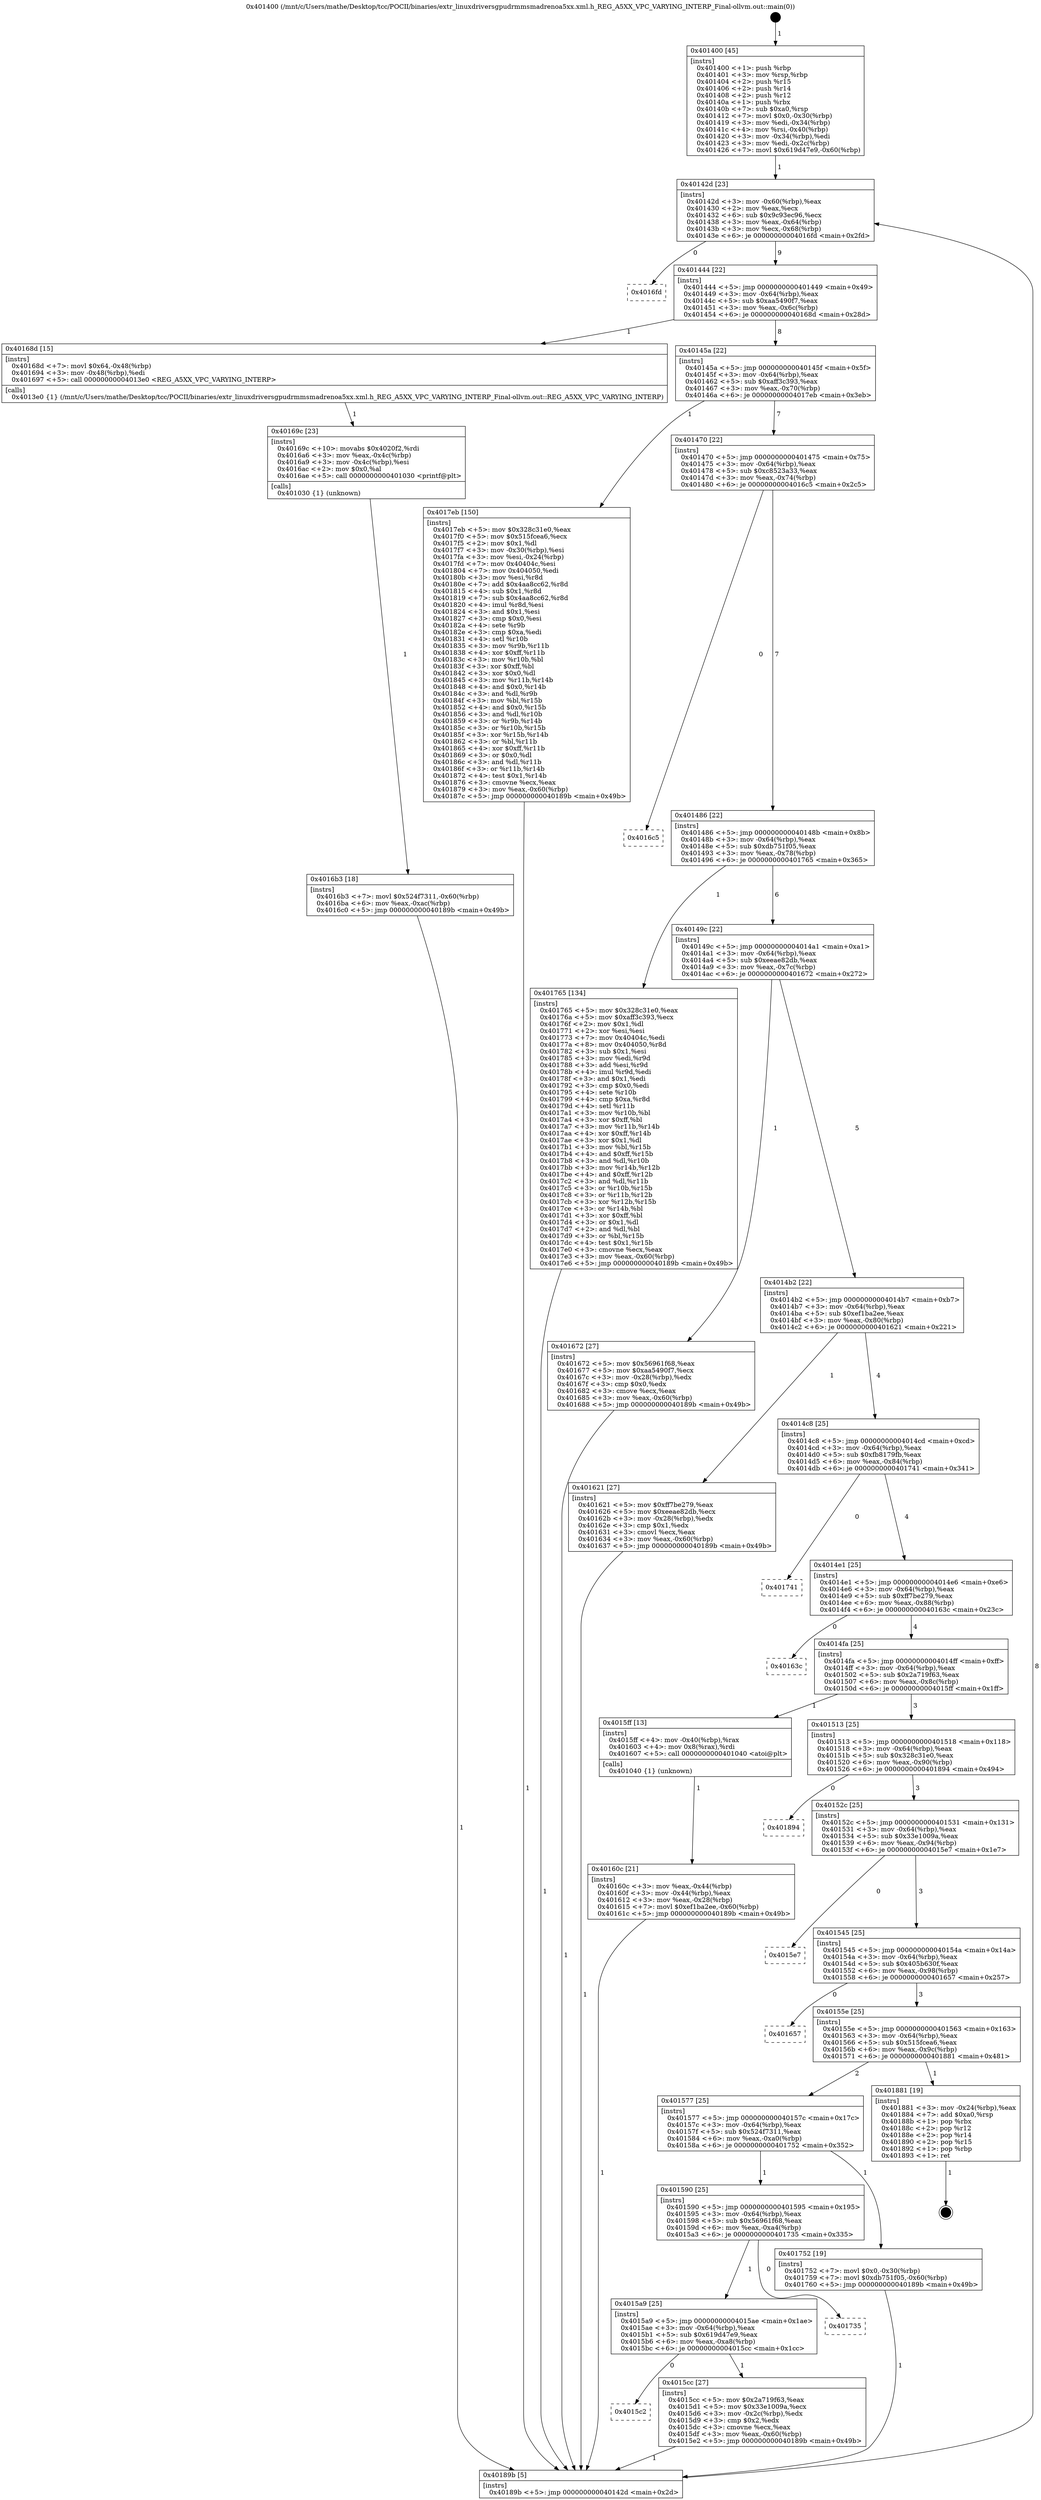 digraph "0x401400" {
  label = "0x401400 (/mnt/c/Users/mathe/Desktop/tcc/POCII/binaries/extr_linuxdriversgpudrmmsmadrenoa5xx.xml.h_REG_A5XX_VPC_VARYING_INTERP_Final-ollvm.out::main(0))"
  labelloc = "t"
  node[shape=record]

  Entry [label="",width=0.3,height=0.3,shape=circle,fillcolor=black,style=filled]
  "0x40142d" [label="{
     0x40142d [23]\l
     | [instrs]\l
     &nbsp;&nbsp;0x40142d \<+3\>: mov -0x60(%rbp),%eax\l
     &nbsp;&nbsp;0x401430 \<+2\>: mov %eax,%ecx\l
     &nbsp;&nbsp;0x401432 \<+6\>: sub $0x9c93ec96,%ecx\l
     &nbsp;&nbsp;0x401438 \<+3\>: mov %eax,-0x64(%rbp)\l
     &nbsp;&nbsp;0x40143b \<+3\>: mov %ecx,-0x68(%rbp)\l
     &nbsp;&nbsp;0x40143e \<+6\>: je 00000000004016fd \<main+0x2fd\>\l
  }"]
  "0x4016fd" [label="{
     0x4016fd\l
  }", style=dashed]
  "0x401444" [label="{
     0x401444 [22]\l
     | [instrs]\l
     &nbsp;&nbsp;0x401444 \<+5\>: jmp 0000000000401449 \<main+0x49\>\l
     &nbsp;&nbsp;0x401449 \<+3\>: mov -0x64(%rbp),%eax\l
     &nbsp;&nbsp;0x40144c \<+5\>: sub $0xaa5490f7,%eax\l
     &nbsp;&nbsp;0x401451 \<+3\>: mov %eax,-0x6c(%rbp)\l
     &nbsp;&nbsp;0x401454 \<+6\>: je 000000000040168d \<main+0x28d\>\l
  }"]
  Exit [label="",width=0.3,height=0.3,shape=circle,fillcolor=black,style=filled,peripheries=2]
  "0x40168d" [label="{
     0x40168d [15]\l
     | [instrs]\l
     &nbsp;&nbsp;0x40168d \<+7\>: movl $0x64,-0x48(%rbp)\l
     &nbsp;&nbsp;0x401694 \<+3\>: mov -0x48(%rbp),%edi\l
     &nbsp;&nbsp;0x401697 \<+5\>: call 00000000004013e0 \<REG_A5XX_VPC_VARYING_INTERP\>\l
     | [calls]\l
     &nbsp;&nbsp;0x4013e0 \{1\} (/mnt/c/Users/mathe/Desktop/tcc/POCII/binaries/extr_linuxdriversgpudrmmsmadrenoa5xx.xml.h_REG_A5XX_VPC_VARYING_INTERP_Final-ollvm.out::REG_A5XX_VPC_VARYING_INTERP)\l
  }"]
  "0x40145a" [label="{
     0x40145a [22]\l
     | [instrs]\l
     &nbsp;&nbsp;0x40145a \<+5\>: jmp 000000000040145f \<main+0x5f\>\l
     &nbsp;&nbsp;0x40145f \<+3\>: mov -0x64(%rbp),%eax\l
     &nbsp;&nbsp;0x401462 \<+5\>: sub $0xaff3c393,%eax\l
     &nbsp;&nbsp;0x401467 \<+3\>: mov %eax,-0x70(%rbp)\l
     &nbsp;&nbsp;0x40146a \<+6\>: je 00000000004017eb \<main+0x3eb\>\l
  }"]
  "0x4016b3" [label="{
     0x4016b3 [18]\l
     | [instrs]\l
     &nbsp;&nbsp;0x4016b3 \<+7\>: movl $0x524f7311,-0x60(%rbp)\l
     &nbsp;&nbsp;0x4016ba \<+6\>: mov %eax,-0xac(%rbp)\l
     &nbsp;&nbsp;0x4016c0 \<+5\>: jmp 000000000040189b \<main+0x49b\>\l
  }"]
  "0x4017eb" [label="{
     0x4017eb [150]\l
     | [instrs]\l
     &nbsp;&nbsp;0x4017eb \<+5\>: mov $0x328c31e0,%eax\l
     &nbsp;&nbsp;0x4017f0 \<+5\>: mov $0x515fcea6,%ecx\l
     &nbsp;&nbsp;0x4017f5 \<+2\>: mov $0x1,%dl\l
     &nbsp;&nbsp;0x4017f7 \<+3\>: mov -0x30(%rbp),%esi\l
     &nbsp;&nbsp;0x4017fa \<+3\>: mov %esi,-0x24(%rbp)\l
     &nbsp;&nbsp;0x4017fd \<+7\>: mov 0x40404c,%esi\l
     &nbsp;&nbsp;0x401804 \<+7\>: mov 0x404050,%edi\l
     &nbsp;&nbsp;0x40180b \<+3\>: mov %esi,%r8d\l
     &nbsp;&nbsp;0x40180e \<+7\>: add $0x4aa8cc62,%r8d\l
     &nbsp;&nbsp;0x401815 \<+4\>: sub $0x1,%r8d\l
     &nbsp;&nbsp;0x401819 \<+7\>: sub $0x4aa8cc62,%r8d\l
     &nbsp;&nbsp;0x401820 \<+4\>: imul %r8d,%esi\l
     &nbsp;&nbsp;0x401824 \<+3\>: and $0x1,%esi\l
     &nbsp;&nbsp;0x401827 \<+3\>: cmp $0x0,%esi\l
     &nbsp;&nbsp;0x40182a \<+4\>: sete %r9b\l
     &nbsp;&nbsp;0x40182e \<+3\>: cmp $0xa,%edi\l
     &nbsp;&nbsp;0x401831 \<+4\>: setl %r10b\l
     &nbsp;&nbsp;0x401835 \<+3\>: mov %r9b,%r11b\l
     &nbsp;&nbsp;0x401838 \<+4\>: xor $0xff,%r11b\l
     &nbsp;&nbsp;0x40183c \<+3\>: mov %r10b,%bl\l
     &nbsp;&nbsp;0x40183f \<+3\>: xor $0xff,%bl\l
     &nbsp;&nbsp;0x401842 \<+3\>: xor $0x0,%dl\l
     &nbsp;&nbsp;0x401845 \<+3\>: mov %r11b,%r14b\l
     &nbsp;&nbsp;0x401848 \<+4\>: and $0x0,%r14b\l
     &nbsp;&nbsp;0x40184c \<+3\>: and %dl,%r9b\l
     &nbsp;&nbsp;0x40184f \<+3\>: mov %bl,%r15b\l
     &nbsp;&nbsp;0x401852 \<+4\>: and $0x0,%r15b\l
     &nbsp;&nbsp;0x401856 \<+3\>: and %dl,%r10b\l
     &nbsp;&nbsp;0x401859 \<+3\>: or %r9b,%r14b\l
     &nbsp;&nbsp;0x40185c \<+3\>: or %r10b,%r15b\l
     &nbsp;&nbsp;0x40185f \<+3\>: xor %r15b,%r14b\l
     &nbsp;&nbsp;0x401862 \<+3\>: or %bl,%r11b\l
     &nbsp;&nbsp;0x401865 \<+4\>: xor $0xff,%r11b\l
     &nbsp;&nbsp;0x401869 \<+3\>: or $0x0,%dl\l
     &nbsp;&nbsp;0x40186c \<+3\>: and %dl,%r11b\l
     &nbsp;&nbsp;0x40186f \<+3\>: or %r11b,%r14b\l
     &nbsp;&nbsp;0x401872 \<+4\>: test $0x1,%r14b\l
     &nbsp;&nbsp;0x401876 \<+3\>: cmovne %ecx,%eax\l
     &nbsp;&nbsp;0x401879 \<+3\>: mov %eax,-0x60(%rbp)\l
     &nbsp;&nbsp;0x40187c \<+5\>: jmp 000000000040189b \<main+0x49b\>\l
  }"]
  "0x401470" [label="{
     0x401470 [22]\l
     | [instrs]\l
     &nbsp;&nbsp;0x401470 \<+5\>: jmp 0000000000401475 \<main+0x75\>\l
     &nbsp;&nbsp;0x401475 \<+3\>: mov -0x64(%rbp),%eax\l
     &nbsp;&nbsp;0x401478 \<+5\>: sub $0xc8523a33,%eax\l
     &nbsp;&nbsp;0x40147d \<+3\>: mov %eax,-0x74(%rbp)\l
     &nbsp;&nbsp;0x401480 \<+6\>: je 00000000004016c5 \<main+0x2c5\>\l
  }"]
  "0x40169c" [label="{
     0x40169c [23]\l
     | [instrs]\l
     &nbsp;&nbsp;0x40169c \<+10\>: movabs $0x4020f2,%rdi\l
     &nbsp;&nbsp;0x4016a6 \<+3\>: mov %eax,-0x4c(%rbp)\l
     &nbsp;&nbsp;0x4016a9 \<+3\>: mov -0x4c(%rbp),%esi\l
     &nbsp;&nbsp;0x4016ac \<+2\>: mov $0x0,%al\l
     &nbsp;&nbsp;0x4016ae \<+5\>: call 0000000000401030 \<printf@plt\>\l
     | [calls]\l
     &nbsp;&nbsp;0x401030 \{1\} (unknown)\l
  }"]
  "0x4016c5" [label="{
     0x4016c5\l
  }", style=dashed]
  "0x401486" [label="{
     0x401486 [22]\l
     | [instrs]\l
     &nbsp;&nbsp;0x401486 \<+5\>: jmp 000000000040148b \<main+0x8b\>\l
     &nbsp;&nbsp;0x40148b \<+3\>: mov -0x64(%rbp),%eax\l
     &nbsp;&nbsp;0x40148e \<+5\>: sub $0xdb751f05,%eax\l
     &nbsp;&nbsp;0x401493 \<+3\>: mov %eax,-0x78(%rbp)\l
     &nbsp;&nbsp;0x401496 \<+6\>: je 0000000000401765 \<main+0x365\>\l
  }"]
  "0x40160c" [label="{
     0x40160c [21]\l
     | [instrs]\l
     &nbsp;&nbsp;0x40160c \<+3\>: mov %eax,-0x44(%rbp)\l
     &nbsp;&nbsp;0x40160f \<+3\>: mov -0x44(%rbp),%eax\l
     &nbsp;&nbsp;0x401612 \<+3\>: mov %eax,-0x28(%rbp)\l
     &nbsp;&nbsp;0x401615 \<+7\>: movl $0xef1ba2ee,-0x60(%rbp)\l
     &nbsp;&nbsp;0x40161c \<+5\>: jmp 000000000040189b \<main+0x49b\>\l
  }"]
  "0x401765" [label="{
     0x401765 [134]\l
     | [instrs]\l
     &nbsp;&nbsp;0x401765 \<+5\>: mov $0x328c31e0,%eax\l
     &nbsp;&nbsp;0x40176a \<+5\>: mov $0xaff3c393,%ecx\l
     &nbsp;&nbsp;0x40176f \<+2\>: mov $0x1,%dl\l
     &nbsp;&nbsp;0x401771 \<+2\>: xor %esi,%esi\l
     &nbsp;&nbsp;0x401773 \<+7\>: mov 0x40404c,%edi\l
     &nbsp;&nbsp;0x40177a \<+8\>: mov 0x404050,%r8d\l
     &nbsp;&nbsp;0x401782 \<+3\>: sub $0x1,%esi\l
     &nbsp;&nbsp;0x401785 \<+3\>: mov %edi,%r9d\l
     &nbsp;&nbsp;0x401788 \<+3\>: add %esi,%r9d\l
     &nbsp;&nbsp;0x40178b \<+4\>: imul %r9d,%edi\l
     &nbsp;&nbsp;0x40178f \<+3\>: and $0x1,%edi\l
     &nbsp;&nbsp;0x401792 \<+3\>: cmp $0x0,%edi\l
     &nbsp;&nbsp;0x401795 \<+4\>: sete %r10b\l
     &nbsp;&nbsp;0x401799 \<+4\>: cmp $0xa,%r8d\l
     &nbsp;&nbsp;0x40179d \<+4\>: setl %r11b\l
     &nbsp;&nbsp;0x4017a1 \<+3\>: mov %r10b,%bl\l
     &nbsp;&nbsp;0x4017a4 \<+3\>: xor $0xff,%bl\l
     &nbsp;&nbsp;0x4017a7 \<+3\>: mov %r11b,%r14b\l
     &nbsp;&nbsp;0x4017aa \<+4\>: xor $0xff,%r14b\l
     &nbsp;&nbsp;0x4017ae \<+3\>: xor $0x1,%dl\l
     &nbsp;&nbsp;0x4017b1 \<+3\>: mov %bl,%r15b\l
     &nbsp;&nbsp;0x4017b4 \<+4\>: and $0xff,%r15b\l
     &nbsp;&nbsp;0x4017b8 \<+3\>: and %dl,%r10b\l
     &nbsp;&nbsp;0x4017bb \<+3\>: mov %r14b,%r12b\l
     &nbsp;&nbsp;0x4017be \<+4\>: and $0xff,%r12b\l
     &nbsp;&nbsp;0x4017c2 \<+3\>: and %dl,%r11b\l
     &nbsp;&nbsp;0x4017c5 \<+3\>: or %r10b,%r15b\l
     &nbsp;&nbsp;0x4017c8 \<+3\>: or %r11b,%r12b\l
     &nbsp;&nbsp;0x4017cb \<+3\>: xor %r12b,%r15b\l
     &nbsp;&nbsp;0x4017ce \<+3\>: or %r14b,%bl\l
     &nbsp;&nbsp;0x4017d1 \<+3\>: xor $0xff,%bl\l
     &nbsp;&nbsp;0x4017d4 \<+3\>: or $0x1,%dl\l
     &nbsp;&nbsp;0x4017d7 \<+2\>: and %dl,%bl\l
     &nbsp;&nbsp;0x4017d9 \<+3\>: or %bl,%r15b\l
     &nbsp;&nbsp;0x4017dc \<+4\>: test $0x1,%r15b\l
     &nbsp;&nbsp;0x4017e0 \<+3\>: cmovne %ecx,%eax\l
     &nbsp;&nbsp;0x4017e3 \<+3\>: mov %eax,-0x60(%rbp)\l
     &nbsp;&nbsp;0x4017e6 \<+5\>: jmp 000000000040189b \<main+0x49b\>\l
  }"]
  "0x40149c" [label="{
     0x40149c [22]\l
     | [instrs]\l
     &nbsp;&nbsp;0x40149c \<+5\>: jmp 00000000004014a1 \<main+0xa1\>\l
     &nbsp;&nbsp;0x4014a1 \<+3\>: mov -0x64(%rbp),%eax\l
     &nbsp;&nbsp;0x4014a4 \<+5\>: sub $0xeeae82db,%eax\l
     &nbsp;&nbsp;0x4014a9 \<+3\>: mov %eax,-0x7c(%rbp)\l
     &nbsp;&nbsp;0x4014ac \<+6\>: je 0000000000401672 \<main+0x272\>\l
  }"]
  "0x401400" [label="{
     0x401400 [45]\l
     | [instrs]\l
     &nbsp;&nbsp;0x401400 \<+1\>: push %rbp\l
     &nbsp;&nbsp;0x401401 \<+3\>: mov %rsp,%rbp\l
     &nbsp;&nbsp;0x401404 \<+2\>: push %r15\l
     &nbsp;&nbsp;0x401406 \<+2\>: push %r14\l
     &nbsp;&nbsp;0x401408 \<+2\>: push %r12\l
     &nbsp;&nbsp;0x40140a \<+1\>: push %rbx\l
     &nbsp;&nbsp;0x40140b \<+7\>: sub $0xa0,%rsp\l
     &nbsp;&nbsp;0x401412 \<+7\>: movl $0x0,-0x30(%rbp)\l
     &nbsp;&nbsp;0x401419 \<+3\>: mov %edi,-0x34(%rbp)\l
     &nbsp;&nbsp;0x40141c \<+4\>: mov %rsi,-0x40(%rbp)\l
     &nbsp;&nbsp;0x401420 \<+3\>: mov -0x34(%rbp),%edi\l
     &nbsp;&nbsp;0x401423 \<+3\>: mov %edi,-0x2c(%rbp)\l
     &nbsp;&nbsp;0x401426 \<+7\>: movl $0x619d47e9,-0x60(%rbp)\l
  }"]
  "0x401672" [label="{
     0x401672 [27]\l
     | [instrs]\l
     &nbsp;&nbsp;0x401672 \<+5\>: mov $0x56961f68,%eax\l
     &nbsp;&nbsp;0x401677 \<+5\>: mov $0xaa5490f7,%ecx\l
     &nbsp;&nbsp;0x40167c \<+3\>: mov -0x28(%rbp),%edx\l
     &nbsp;&nbsp;0x40167f \<+3\>: cmp $0x0,%edx\l
     &nbsp;&nbsp;0x401682 \<+3\>: cmove %ecx,%eax\l
     &nbsp;&nbsp;0x401685 \<+3\>: mov %eax,-0x60(%rbp)\l
     &nbsp;&nbsp;0x401688 \<+5\>: jmp 000000000040189b \<main+0x49b\>\l
  }"]
  "0x4014b2" [label="{
     0x4014b2 [22]\l
     | [instrs]\l
     &nbsp;&nbsp;0x4014b2 \<+5\>: jmp 00000000004014b7 \<main+0xb7\>\l
     &nbsp;&nbsp;0x4014b7 \<+3\>: mov -0x64(%rbp),%eax\l
     &nbsp;&nbsp;0x4014ba \<+5\>: sub $0xef1ba2ee,%eax\l
     &nbsp;&nbsp;0x4014bf \<+3\>: mov %eax,-0x80(%rbp)\l
     &nbsp;&nbsp;0x4014c2 \<+6\>: je 0000000000401621 \<main+0x221\>\l
  }"]
  "0x40189b" [label="{
     0x40189b [5]\l
     | [instrs]\l
     &nbsp;&nbsp;0x40189b \<+5\>: jmp 000000000040142d \<main+0x2d\>\l
  }"]
  "0x401621" [label="{
     0x401621 [27]\l
     | [instrs]\l
     &nbsp;&nbsp;0x401621 \<+5\>: mov $0xff7be279,%eax\l
     &nbsp;&nbsp;0x401626 \<+5\>: mov $0xeeae82db,%ecx\l
     &nbsp;&nbsp;0x40162b \<+3\>: mov -0x28(%rbp),%edx\l
     &nbsp;&nbsp;0x40162e \<+3\>: cmp $0x1,%edx\l
     &nbsp;&nbsp;0x401631 \<+3\>: cmovl %ecx,%eax\l
     &nbsp;&nbsp;0x401634 \<+3\>: mov %eax,-0x60(%rbp)\l
     &nbsp;&nbsp;0x401637 \<+5\>: jmp 000000000040189b \<main+0x49b\>\l
  }"]
  "0x4014c8" [label="{
     0x4014c8 [25]\l
     | [instrs]\l
     &nbsp;&nbsp;0x4014c8 \<+5\>: jmp 00000000004014cd \<main+0xcd\>\l
     &nbsp;&nbsp;0x4014cd \<+3\>: mov -0x64(%rbp),%eax\l
     &nbsp;&nbsp;0x4014d0 \<+5\>: sub $0xfb8179fb,%eax\l
     &nbsp;&nbsp;0x4014d5 \<+6\>: mov %eax,-0x84(%rbp)\l
     &nbsp;&nbsp;0x4014db \<+6\>: je 0000000000401741 \<main+0x341\>\l
  }"]
  "0x4015c2" [label="{
     0x4015c2\l
  }", style=dashed]
  "0x401741" [label="{
     0x401741\l
  }", style=dashed]
  "0x4014e1" [label="{
     0x4014e1 [25]\l
     | [instrs]\l
     &nbsp;&nbsp;0x4014e1 \<+5\>: jmp 00000000004014e6 \<main+0xe6\>\l
     &nbsp;&nbsp;0x4014e6 \<+3\>: mov -0x64(%rbp),%eax\l
     &nbsp;&nbsp;0x4014e9 \<+5\>: sub $0xff7be279,%eax\l
     &nbsp;&nbsp;0x4014ee \<+6\>: mov %eax,-0x88(%rbp)\l
     &nbsp;&nbsp;0x4014f4 \<+6\>: je 000000000040163c \<main+0x23c\>\l
  }"]
  "0x4015cc" [label="{
     0x4015cc [27]\l
     | [instrs]\l
     &nbsp;&nbsp;0x4015cc \<+5\>: mov $0x2a719f63,%eax\l
     &nbsp;&nbsp;0x4015d1 \<+5\>: mov $0x33e1009a,%ecx\l
     &nbsp;&nbsp;0x4015d6 \<+3\>: mov -0x2c(%rbp),%edx\l
     &nbsp;&nbsp;0x4015d9 \<+3\>: cmp $0x2,%edx\l
     &nbsp;&nbsp;0x4015dc \<+3\>: cmovne %ecx,%eax\l
     &nbsp;&nbsp;0x4015df \<+3\>: mov %eax,-0x60(%rbp)\l
     &nbsp;&nbsp;0x4015e2 \<+5\>: jmp 000000000040189b \<main+0x49b\>\l
  }"]
  "0x40163c" [label="{
     0x40163c\l
  }", style=dashed]
  "0x4014fa" [label="{
     0x4014fa [25]\l
     | [instrs]\l
     &nbsp;&nbsp;0x4014fa \<+5\>: jmp 00000000004014ff \<main+0xff\>\l
     &nbsp;&nbsp;0x4014ff \<+3\>: mov -0x64(%rbp),%eax\l
     &nbsp;&nbsp;0x401502 \<+5\>: sub $0x2a719f63,%eax\l
     &nbsp;&nbsp;0x401507 \<+6\>: mov %eax,-0x8c(%rbp)\l
     &nbsp;&nbsp;0x40150d \<+6\>: je 00000000004015ff \<main+0x1ff\>\l
  }"]
  "0x4015a9" [label="{
     0x4015a9 [25]\l
     | [instrs]\l
     &nbsp;&nbsp;0x4015a9 \<+5\>: jmp 00000000004015ae \<main+0x1ae\>\l
     &nbsp;&nbsp;0x4015ae \<+3\>: mov -0x64(%rbp),%eax\l
     &nbsp;&nbsp;0x4015b1 \<+5\>: sub $0x619d47e9,%eax\l
     &nbsp;&nbsp;0x4015b6 \<+6\>: mov %eax,-0xa8(%rbp)\l
     &nbsp;&nbsp;0x4015bc \<+6\>: je 00000000004015cc \<main+0x1cc\>\l
  }"]
  "0x4015ff" [label="{
     0x4015ff [13]\l
     | [instrs]\l
     &nbsp;&nbsp;0x4015ff \<+4\>: mov -0x40(%rbp),%rax\l
     &nbsp;&nbsp;0x401603 \<+4\>: mov 0x8(%rax),%rdi\l
     &nbsp;&nbsp;0x401607 \<+5\>: call 0000000000401040 \<atoi@plt\>\l
     | [calls]\l
     &nbsp;&nbsp;0x401040 \{1\} (unknown)\l
  }"]
  "0x401513" [label="{
     0x401513 [25]\l
     | [instrs]\l
     &nbsp;&nbsp;0x401513 \<+5\>: jmp 0000000000401518 \<main+0x118\>\l
     &nbsp;&nbsp;0x401518 \<+3\>: mov -0x64(%rbp),%eax\l
     &nbsp;&nbsp;0x40151b \<+5\>: sub $0x328c31e0,%eax\l
     &nbsp;&nbsp;0x401520 \<+6\>: mov %eax,-0x90(%rbp)\l
     &nbsp;&nbsp;0x401526 \<+6\>: je 0000000000401894 \<main+0x494\>\l
  }"]
  "0x401735" [label="{
     0x401735\l
  }", style=dashed]
  "0x401894" [label="{
     0x401894\l
  }", style=dashed]
  "0x40152c" [label="{
     0x40152c [25]\l
     | [instrs]\l
     &nbsp;&nbsp;0x40152c \<+5\>: jmp 0000000000401531 \<main+0x131\>\l
     &nbsp;&nbsp;0x401531 \<+3\>: mov -0x64(%rbp),%eax\l
     &nbsp;&nbsp;0x401534 \<+5\>: sub $0x33e1009a,%eax\l
     &nbsp;&nbsp;0x401539 \<+6\>: mov %eax,-0x94(%rbp)\l
     &nbsp;&nbsp;0x40153f \<+6\>: je 00000000004015e7 \<main+0x1e7\>\l
  }"]
  "0x401590" [label="{
     0x401590 [25]\l
     | [instrs]\l
     &nbsp;&nbsp;0x401590 \<+5\>: jmp 0000000000401595 \<main+0x195\>\l
     &nbsp;&nbsp;0x401595 \<+3\>: mov -0x64(%rbp),%eax\l
     &nbsp;&nbsp;0x401598 \<+5\>: sub $0x56961f68,%eax\l
     &nbsp;&nbsp;0x40159d \<+6\>: mov %eax,-0xa4(%rbp)\l
     &nbsp;&nbsp;0x4015a3 \<+6\>: je 0000000000401735 \<main+0x335\>\l
  }"]
  "0x4015e7" [label="{
     0x4015e7\l
  }", style=dashed]
  "0x401545" [label="{
     0x401545 [25]\l
     | [instrs]\l
     &nbsp;&nbsp;0x401545 \<+5\>: jmp 000000000040154a \<main+0x14a\>\l
     &nbsp;&nbsp;0x40154a \<+3\>: mov -0x64(%rbp),%eax\l
     &nbsp;&nbsp;0x40154d \<+5\>: sub $0x405b630f,%eax\l
     &nbsp;&nbsp;0x401552 \<+6\>: mov %eax,-0x98(%rbp)\l
     &nbsp;&nbsp;0x401558 \<+6\>: je 0000000000401657 \<main+0x257\>\l
  }"]
  "0x401752" [label="{
     0x401752 [19]\l
     | [instrs]\l
     &nbsp;&nbsp;0x401752 \<+7\>: movl $0x0,-0x30(%rbp)\l
     &nbsp;&nbsp;0x401759 \<+7\>: movl $0xdb751f05,-0x60(%rbp)\l
     &nbsp;&nbsp;0x401760 \<+5\>: jmp 000000000040189b \<main+0x49b\>\l
  }"]
  "0x401657" [label="{
     0x401657\l
  }", style=dashed]
  "0x40155e" [label="{
     0x40155e [25]\l
     | [instrs]\l
     &nbsp;&nbsp;0x40155e \<+5\>: jmp 0000000000401563 \<main+0x163\>\l
     &nbsp;&nbsp;0x401563 \<+3\>: mov -0x64(%rbp),%eax\l
     &nbsp;&nbsp;0x401566 \<+5\>: sub $0x515fcea6,%eax\l
     &nbsp;&nbsp;0x40156b \<+6\>: mov %eax,-0x9c(%rbp)\l
     &nbsp;&nbsp;0x401571 \<+6\>: je 0000000000401881 \<main+0x481\>\l
  }"]
  "0x401577" [label="{
     0x401577 [25]\l
     | [instrs]\l
     &nbsp;&nbsp;0x401577 \<+5\>: jmp 000000000040157c \<main+0x17c\>\l
     &nbsp;&nbsp;0x40157c \<+3\>: mov -0x64(%rbp),%eax\l
     &nbsp;&nbsp;0x40157f \<+5\>: sub $0x524f7311,%eax\l
     &nbsp;&nbsp;0x401584 \<+6\>: mov %eax,-0xa0(%rbp)\l
     &nbsp;&nbsp;0x40158a \<+6\>: je 0000000000401752 \<main+0x352\>\l
  }"]
  "0x401881" [label="{
     0x401881 [19]\l
     | [instrs]\l
     &nbsp;&nbsp;0x401881 \<+3\>: mov -0x24(%rbp),%eax\l
     &nbsp;&nbsp;0x401884 \<+7\>: add $0xa0,%rsp\l
     &nbsp;&nbsp;0x40188b \<+1\>: pop %rbx\l
     &nbsp;&nbsp;0x40188c \<+2\>: pop %r12\l
     &nbsp;&nbsp;0x40188e \<+2\>: pop %r14\l
     &nbsp;&nbsp;0x401890 \<+2\>: pop %r15\l
     &nbsp;&nbsp;0x401892 \<+1\>: pop %rbp\l
     &nbsp;&nbsp;0x401893 \<+1\>: ret\l
  }"]
  Entry -> "0x401400" [label=" 1"]
  "0x40142d" -> "0x4016fd" [label=" 0"]
  "0x40142d" -> "0x401444" [label=" 9"]
  "0x401881" -> Exit [label=" 1"]
  "0x401444" -> "0x40168d" [label=" 1"]
  "0x401444" -> "0x40145a" [label=" 8"]
  "0x4017eb" -> "0x40189b" [label=" 1"]
  "0x40145a" -> "0x4017eb" [label=" 1"]
  "0x40145a" -> "0x401470" [label=" 7"]
  "0x401765" -> "0x40189b" [label=" 1"]
  "0x401470" -> "0x4016c5" [label=" 0"]
  "0x401470" -> "0x401486" [label=" 7"]
  "0x401752" -> "0x40189b" [label=" 1"]
  "0x401486" -> "0x401765" [label=" 1"]
  "0x401486" -> "0x40149c" [label=" 6"]
  "0x4016b3" -> "0x40189b" [label=" 1"]
  "0x40149c" -> "0x401672" [label=" 1"]
  "0x40149c" -> "0x4014b2" [label=" 5"]
  "0x40169c" -> "0x4016b3" [label=" 1"]
  "0x4014b2" -> "0x401621" [label=" 1"]
  "0x4014b2" -> "0x4014c8" [label=" 4"]
  "0x40168d" -> "0x40169c" [label=" 1"]
  "0x4014c8" -> "0x401741" [label=" 0"]
  "0x4014c8" -> "0x4014e1" [label=" 4"]
  "0x401672" -> "0x40189b" [label=" 1"]
  "0x4014e1" -> "0x40163c" [label=" 0"]
  "0x4014e1" -> "0x4014fa" [label=" 4"]
  "0x401621" -> "0x40189b" [label=" 1"]
  "0x4014fa" -> "0x4015ff" [label=" 1"]
  "0x4014fa" -> "0x401513" [label=" 3"]
  "0x4015ff" -> "0x40160c" [label=" 1"]
  "0x401513" -> "0x401894" [label=" 0"]
  "0x401513" -> "0x40152c" [label=" 3"]
  "0x40189b" -> "0x40142d" [label=" 8"]
  "0x40152c" -> "0x4015e7" [label=" 0"]
  "0x40152c" -> "0x401545" [label=" 3"]
  "0x4015cc" -> "0x40189b" [label=" 1"]
  "0x401545" -> "0x401657" [label=" 0"]
  "0x401545" -> "0x40155e" [label=" 3"]
  "0x4015a9" -> "0x4015c2" [label=" 0"]
  "0x40155e" -> "0x401881" [label=" 1"]
  "0x40155e" -> "0x401577" [label=" 2"]
  "0x4015a9" -> "0x4015cc" [label=" 1"]
  "0x401577" -> "0x401752" [label=" 1"]
  "0x401577" -> "0x401590" [label=" 1"]
  "0x401400" -> "0x40142d" [label=" 1"]
  "0x401590" -> "0x401735" [label=" 0"]
  "0x401590" -> "0x4015a9" [label=" 1"]
  "0x40160c" -> "0x40189b" [label=" 1"]
}
